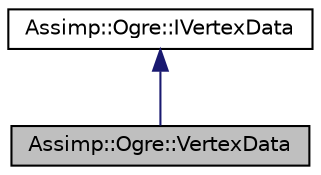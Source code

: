 digraph "Assimp::Ogre::VertexData"
{
  edge [fontname="Helvetica",fontsize="10",labelfontname="Helvetica",labelfontsize="10"];
  node [fontname="Helvetica",fontsize="10",shape=record];
  Node1 [label="Assimp::Ogre::VertexData",height=0.2,width=0.4,color="black", fillcolor="grey75", style="filled", fontcolor="black"];
  Node2 -> Node1 [dir="back",color="midnightblue",fontsize="10",style="solid",fontname="Helvetica"];
  Node2 [label="Assimp::Ogre::IVertexData",height=0.2,width=0.4,color="black", fillcolor="white", style="filled",URL="$class_assimp_1_1_ogre_1_1_i_vertex_data.html"];
}
